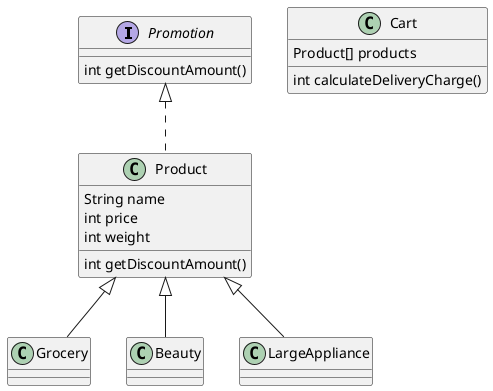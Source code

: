 @startuml

interface Promotion {
    int getDiscountAmount()
}

class Product implements Promotion {
    String name
    int price
    int weight
    int getDiscountAmount()
}

class Cart {
    Product[] products
    int calculateDeliveryCharge()
}

class Grocery extends Product

class Beauty extends Product

class LargeAppliance extends Product

@enduml